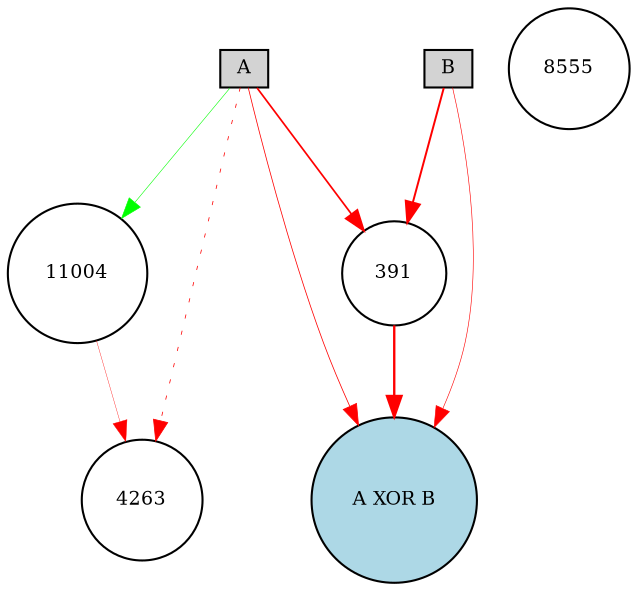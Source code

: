digraph {
	node [fontsize=9 height=0.2 shape=circle width=0.2]
	A [fillcolor=lightgray shape=box style=filled]
	B [fillcolor=lightgray shape=box style=filled]
	"A XOR B" [fillcolor=lightblue style=filled]
	4263 [fillcolor=white style=filled]
	391 [fillcolor=white style=filled]
	8555 [fillcolor=white style=filled]
	11004 [fillcolor=white style=filled]
	A -> "A XOR B" [color=red penwidth=0.3744411381740782 style=solid]
	A -> 391 [color=red penwidth=0.8260186184651418 style=solid]
	391 -> "A XOR B" [color=red penwidth=1.134759205703664 style=solid]
	B -> 391 [color=red penwidth=0.9447924459215643 style=solid]
	A -> 4263 [color=red penwidth=0.37210807363009724 style=dotted]
	B -> "A XOR B" [color=red penwidth=0.28905756756244927 style=solid]
	A -> 11004 [color=green penwidth=0.2718238166454417 style=solid]
	11004 -> 4263 [color=red penwidth=0.17554459182639917 style=solid]
}
